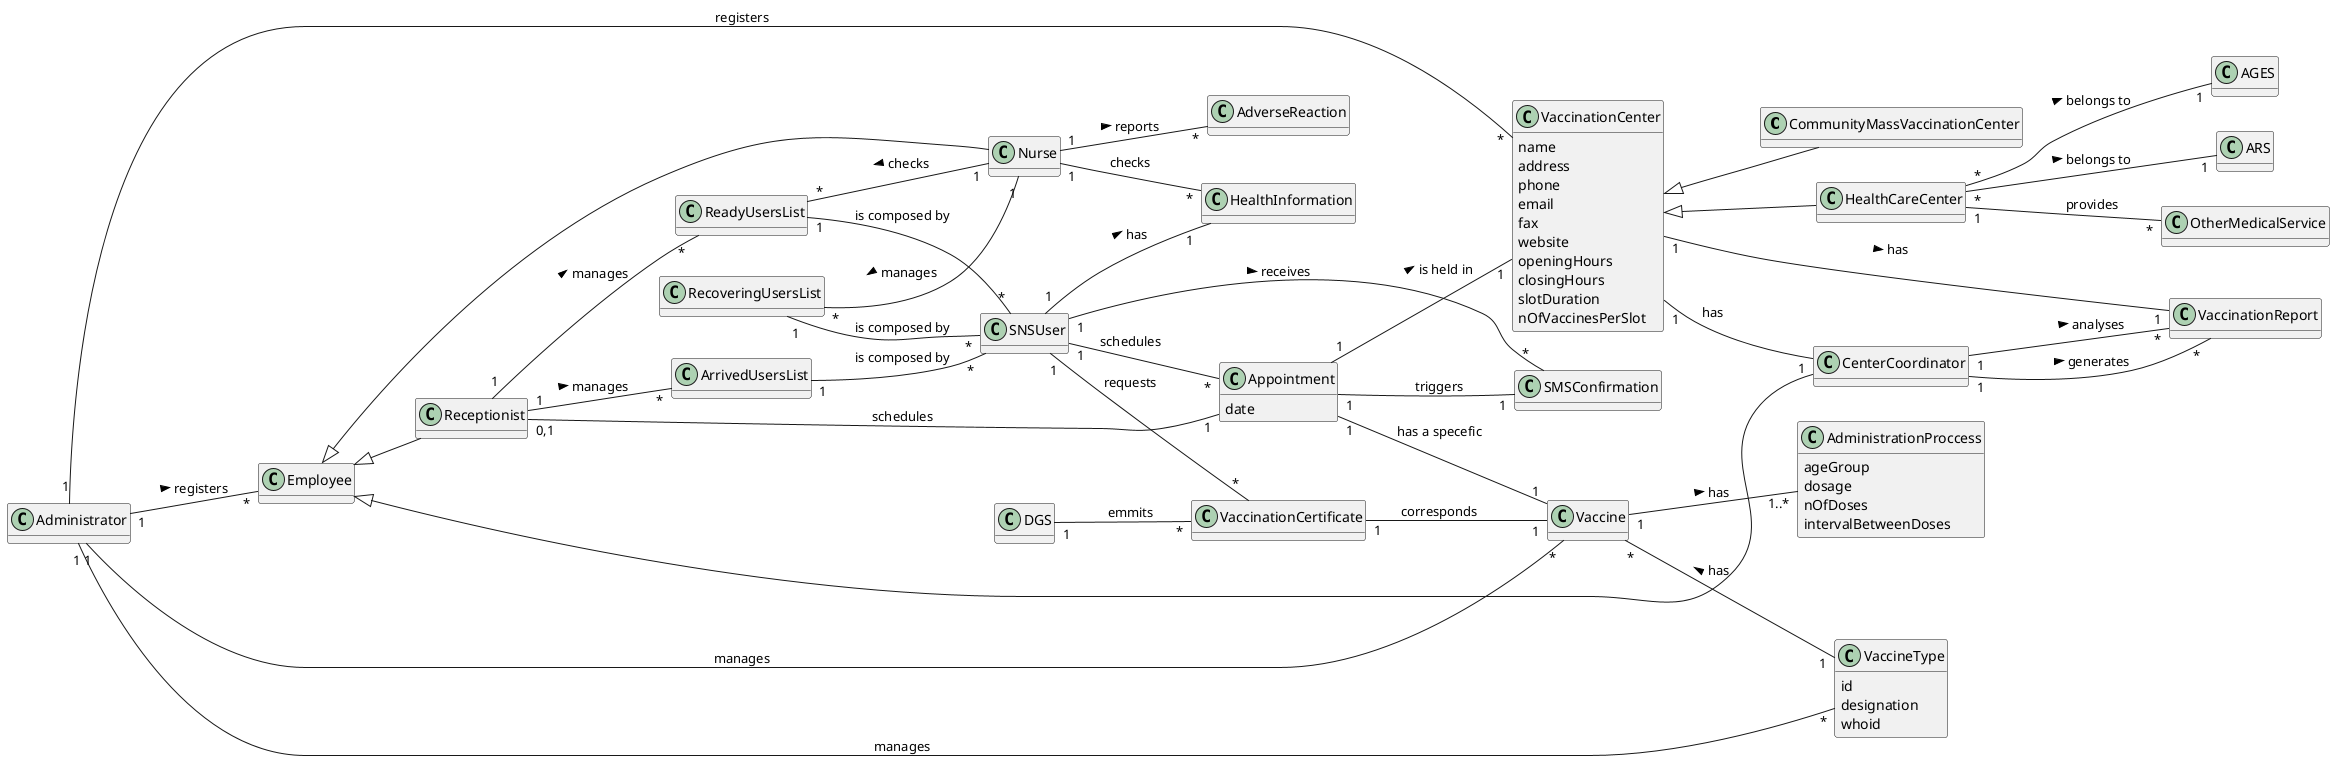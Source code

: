 @startuml

hide methods
left to right direction
skinparam classAttributeIconSize 0

class CommunityMassVaccinationCenter {}

class HealthCareCenter {}

class VaccinationCenter {
  name
  address
  phone
  email
  fax
  website
  openingHours
  closingHours
  slotDuration
  nOfVaccinesPerSlot
}

class Vaccine {}

class VaccineType {
  id
  designation
  whoid
}

class SNSUser {}

class HealthInformation {}

class Administrator {}

class Employee {}

class Nurse {}

class Receptionist {}

class CenterCoordinator {}

class Appointment {
  date
}

class AdministrationProccess {
  ageGroup
  dosage
  nOfDoses
  intervalBetweenDoses
}

class AGES {}

class ARS {}

Vaccine "*" -- "1" VaccineType : has <

Employee <|-- Nurse
Employee <|-- Receptionist
Employee <|-- CenterCoordinator

VaccinationCenter <|-- CommunityMassVaccinationCenter
VaccinationCenter <|-- HealthCareCenter

VaccinationCenter "1" -- "1" CenterCoordinator : has 

HealthCareCenter "*" -- "1" AGES : belongs to > 
HealthCareCenter "*" -- "1" ARS : belongs to >

Appointment "1" -- "1" VaccinationCenter : is held in >
Appointment "1" -- "1" Vaccine : has a specefic 
Appointment "1" -- "1" SMSConfirmation : triggers 

Receptionist "1" -- "*" ReadyUsersList : manages >
Receptionist "1" -- "*" ArrivedUsersList : manages >

ReadyUsersList "1" -- "*" SNSUser : is composed by 
ArrivedUsersList "1" -- "*" SNSUser : is composed by 
RecoveringUsersList "1" -- "*" SNSUser : is composed by 

ReadyUsersList "*" -- "1" Nurse : checks <
RecoveringUsersList "*" -- "1" Nurse : manages <

Administrator "1" -- "*" Employee : registers >
Administrator "1" -- "*" VaccinationCenter : registers 
Administrator "1" -- "*" VaccineType : manages 
Administrator "1" -- "*" Vaccine : manages 

SNSUser "1" -- "*" Appointment : schedules 
SNSUser "1" -- "1" HealthInformation : has >

Vaccine "1" -- "1..*" AdministrationProccess : has >

SNSUser "1" -- "*" SMSConfirmation : receives >

HealthCareCenter "1" -- "*" OtherMedicalService : provides 

SNSUser "1" -- "*" VaccinationCertificate : requests

VaccinationCertificate "1" -- "1" Vaccine : corresponds 
DGS "1" -- "*" VaccinationCertificate : emmits

Receptionist "0,1" -- "1" Appointment : schedules

Nurse "1" -- "*" AdverseReaction : reports >
Nurse "1" -- "*" HealthInformation : checks 

VaccinationCenter "1" -- "1" VaccinationReport : has >
CenterCoordinator "1" -- "*" VaccinationReport : analyses >
CenterCoordinator "1" -- "*" VaccinationReport : generates >

@enduml
